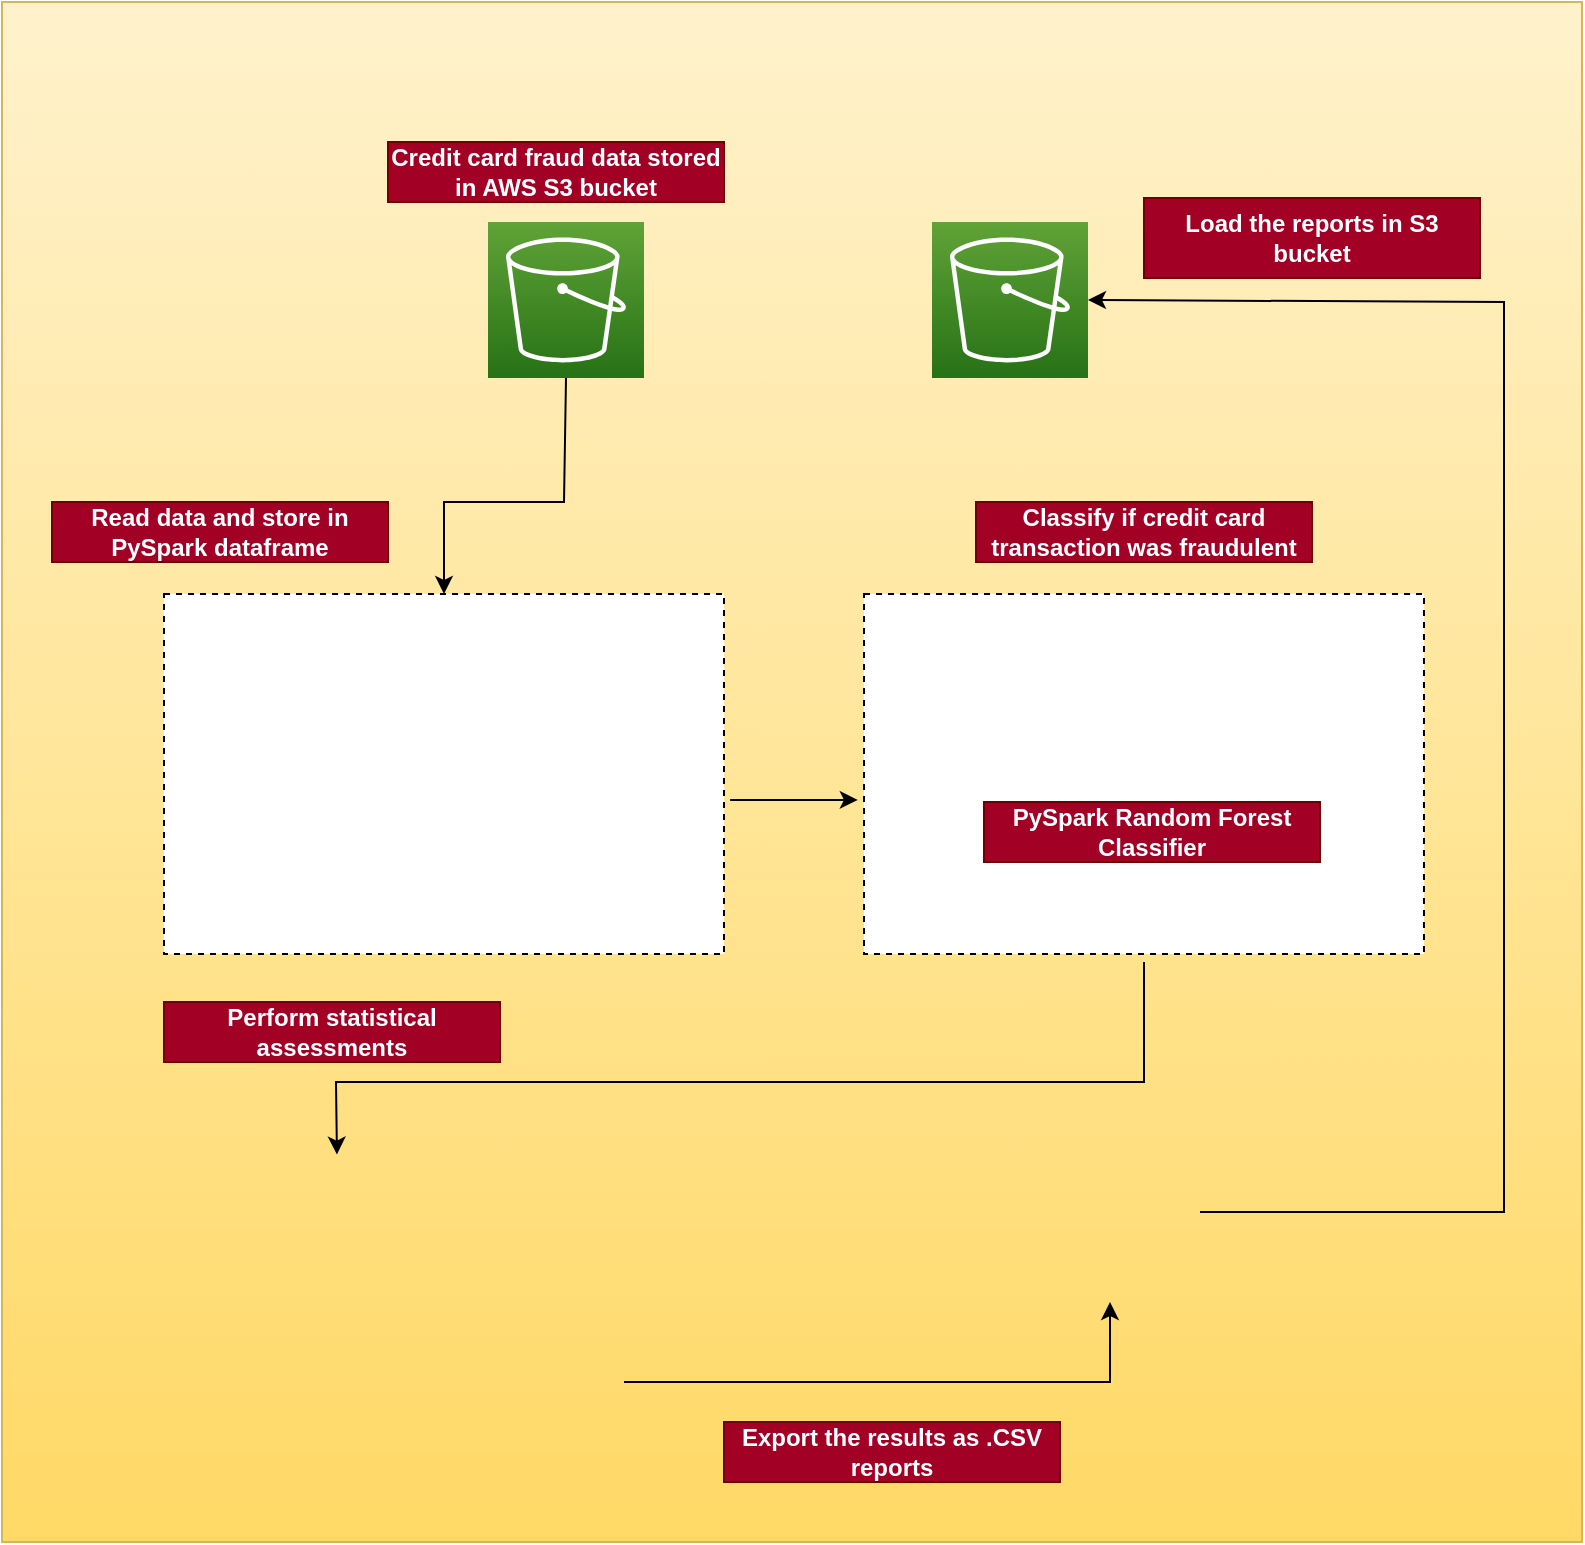 <mxfile version="21.1.4" type="device">
  <diagram name="Página-1" id="xERGUGtqPbNV7SDfMrlj">
    <mxGraphModel dx="1029" dy="680" grid="1" gridSize="10" guides="1" tooltips="1" connect="1" arrows="1" fold="1" page="1" pageScale="1" pageWidth="827" pageHeight="800" math="0" shadow="0">
      <root>
        <mxCell id="0" />
        <mxCell id="1" parent="0" />
        <mxCell id="615-ZcFA2t-CcVMaTsA4-28" value="" style="rounded=0;whiteSpace=wrap;html=1;fillColor=#fff2cc;strokeColor=#d6b656;gradientColor=#ffd966;" vertex="1" parent="1">
          <mxGeometry x="19" y="10" width="790" height="770" as="geometry" />
        </mxCell>
        <mxCell id="615-ZcFA2t-CcVMaTsA4-17" value="" style="shape=image;imageAspect=0;aspect=fixed;verticalLabelPosition=bottom;verticalAlign=top;image=https://www.tutorialexample.com/wp-content/uploads/2022/01/how-to-compute-accuracy-precision-recall-and-f1-score-in-machine-learning.png;" vertex="1" parent="1">
          <mxGeometry x="60" y="590" width="272" height="186.75" as="geometry" />
        </mxCell>
        <mxCell id="615-ZcFA2t-CcVMaTsA4-4" value="" style="rounded=0;whiteSpace=wrap;html=1;dashed=1;" vertex="1" parent="1">
          <mxGeometry x="100" y="306" width="280" height="180" as="geometry" />
        </mxCell>
        <mxCell id="615-ZcFA2t-CcVMaTsA4-1" value="" style="sketch=0;points=[[0,0,0],[0.25,0,0],[0.5,0,0],[0.75,0,0],[1,0,0],[0,1,0],[0.25,1,0],[0.5,1,0],[0.75,1,0],[1,1,0],[0,0.25,0],[0,0.5,0],[0,0.75,0],[1,0.25,0],[1,0.5,0],[1,0.75,0]];outlineConnect=0;fontColor=#232F3E;gradientColor=#60A337;gradientDirection=north;fillColor=#277116;strokeColor=#ffffff;dashed=0;verticalLabelPosition=bottom;verticalAlign=top;align=center;html=1;fontSize=12;fontStyle=0;aspect=fixed;shape=mxgraph.aws4.resourceIcon;resIcon=mxgraph.aws4.s3;" vertex="1" parent="1">
          <mxGeometry x="262" y="120" width="78" height="78" as="geometry" />
        </mxCell>
        <mxCell id="615-ZcFA2t-CcVMaTsA4-2" value="" style="shape=image;imageAspect=0;aspect=fixed;verticalLabelPosition=bottom;verticalAlign=top;image=https://colab.research.google.com/img/colab_favicon_256px.png;" vertex="1" parent="1">
          <mxGeometry x="190" y="326" width="74" height="74" as="geometry" />
        </mxCell>
        <mxCell id="615-ZcFA2t-CcVMaTsA4-3" value="" style="shape=image;imageAspect=0;aspect=fixed;verticalLabelPosition=bottom;verticalAlign=top;image=https://cdn-images-1.medium.com/v2/resize:fit:1200/1*nPcdyVwgcuEZiEZiRqApug.jpeg;" vertex="1" parent="1">
          <mxGeometry x="152" y="386" width="170" height="95.79" as="geometry" />
        </mxCell>
        <mxCell id="615-ZcFA2t-CcVMaTsA4-5" value="" style="sketch=0;points=[[0,0,0],[0.25,0,0],[0.5,0,0],[0.75,0,0],[1,0,0],[0,1,0],[0.25,1,0],[0.5,1,0],[0.75,1,0],[1,1,0],[0,0.25,0],[0,0.5,0],[0,0.75,0],[1,0.25,0],[1,0.5,0],[1,0.75,0]];outlineConnect=0;fontColor=#232F3E;gradientColor=#60A337;gradientDirection=north;fillColor=#277116;strokeColor=#ffffff;dashed=0;verticalLabelPosition=bottom;verticalAlign=top;align=center;html=1;fontSize=12;fontStyle=0;aspect=fixed;shape=mxgraph.aws4.resourceIcon;resIcon=mxgraph.aws4.s3;" vertex="1" parent="1">
          <mxGeometry x="484" y="120" width="78" height="78" as="geometry" />
        </mxCell>
        <mxCell id="615-ZcFA2t-CcVMaTsA4-6" value="" style="rounded=0;whiteSpace=wrap;html=1;dashed=1;" vertex="1" parent="1">
          <mxGeometry x="450" y="306" width="280" height="180" as="geometry" />
        </mxCell>
        <mxCell id="615-ZcFA2t-CcVMaTsA4-7" value="" style="shape=image;imageAspect=0;aspect=fixed;verticalLabelPosition=bottom;verticalAlign=top;image=https://th.bing.com/th/id/OIP.5BUBfOIlXlQlmJmivHaPlgAAAA?pid=ImgDet&amp;rs=1;" vertex="1" parent="1">
          <mxGeometry x="562" y="339.21" width="56" height="56" as="geometry" />
        </mxCell>
        <mxCell id="615-ZcFA2t-CcVMaTsA4-9" value="" style="shape=image;imageAspect=0;aspect=fixed;verticalLabelPosition=bottom;verticalAlign=top;image=https://th.bing.com/th/id/R.6799c73f97c8e396fb588bc697d454bd?rik=01tOBUoQHhjN0g&amp;pid=ImgRaw&amp;r=0;" vertex="1" parent="1">
          <mxGeometry x="528" y="570" width="90" height="90" as="geometry" />
        </mxCell>
        <mxCell id="615-ZcFA2t-CcVMaTsA4-10" value="" style="endArrow=classic;html=1;rounded=0;exitX=0.5;exitY=1;exitDx=0;exitDy=0;exitPerimeter=0;entryX=0.5;entryY=0;entryDx=0;entryDy=0;" edge="1" parent="1" source="615-ZcFA2t-CcVMaTsA4-1" target="615-ZcFA2t-CcVMaTsA4-4">
          <mxGeometry width="50" height="50" relative="1" as="geometry">
            <mxPoint x="170" y="250" as="sourcePoint" />
            <mxPoint x="220" y="200" as="targetPoint" />
            <Array as="points">
              <mxPoint x="300" y="260" />
              <mxPoint x="240" y="260" />
            </Array>
          </mxGeometry>
        </mxCell>
        <mxCell id="615-ZcFA2t-CcVMaTsA4-11" value="" style="endArrow=classic;html=1;rounded=0;exitX=1.011;exitY=0.633;exitDx=0;exitDy=0;exitPerimeter=0;entryX=-0.011;entryY=0.633;entryDx=0;entryDy=0;entryPerimeter=0;" edge="1" parent="1">
          <mxGeometry width="50" height="50" relative="1" as="geometry">
            <mxPoint x="383.08" y="408.94" as="sourcePoint" />
            <mxPoint x="446.92" y="408.94" as="targetPoint" />
          </mxGeometry>
        </mxCell>
        <mxCell id="615-ZcFA2t-CcVMaTsA4-13" value="" style="shape=image;imageAspect=0;aspect=fixed;verticalLabelPosition=bottom;verticalAlign=top;image=https://th.bing.com/th/id/OIP.LMrNFkMkJ0o2ejdxP8r1CQHaHa?pid=ImgDet&amp;rs=1;" vertex="1" parent="1">
          <mxGeometry x="248" y="641.37" width="84" height="84" as="geometry" />
        </mxCell>
        <mxCell id="615-ZcFA2t-CcVMaTsA4-12" value="" style="endArrow=classic;html=1;rounded=0;exitX=1;exitY=0.5;exitDx=0;exitDy=0;entryX=1;entryY=0.5;entryDx=0;entryDy=0;entryPerimeter=0;" edge="1" parent="1" source="615-ZcFA2t-CcVMaTsA4-9" target="615-ZcFA2t-CcVMaTsA4-5">
          <mxGeometry width="50" height="50" relative="1" as="geometry">
            <mxPoint x="690" y="580" as="sourcePoint" />
            <mxPoint x="740" y="530" as="targetPoint" />
            <Array as="points">
              <mxPoint x="770" y="615" />
              <mxPoint x="770" y="160" />
            </Array>
          </mxGeometry>
        </mxCell>
        <mxCell id="615-ZcFA2t-CcVMaTsA4-18" value="" style="endArrow=classic;html=1;rounded=0;entryX=0.465;entryY=-0.02;entryDx=0;entryDy=0;entryPerimeter=0;" edge="1" parent="1" target="615-ZcFA2t-CcVMaTsA4-17">
          <mxGeometry width="50" height="50" relative="1" as="geometry">
            <mxPoint x="590" y="490" as="sourcePoint" />
            <mxPoint x="520" y="530" as="targetPoint" />
            <Array as="points">
              <mxPoint x="590" y="550" />
              <mxPoint x="320" y="550" />
              <mxPoint x="186" y="550" />
            </Array>
          </mxGeometry>
        </mxCell>
        <mxCell id="615-ZcFA2t-CcVMaTsA4-19" value="" style="endArrow=classic;html=1;rounded=0;entryX=0.5;entryY=1;entryDx=0;entryDy=0;" edge="1" parent="1" target="615-ZcFA2t-CcVMaTsA4-9">
          <mxGeometry width="50" height="50" relative="1" as="geometry">
            <mxPoint x="330" y="700" as="sourcePoint" />
            <mxPoint x="480" y="690" as="targetPoint" />
            <Array as="points">
              <mxPoint x="573" y="700" />
            </Array>
          </mxGeometry>
        </mxCell>
        <mxCell id="615-ZcFA2t-CcVMaTsA4-20" value="&lt;b style=&quot;&quot;&gt;Credit card fraud data stored in AWS S3 bucket&lt;/b&gt;" style="text;html=1;strokeColor=#6F0000;fillColor=#a20025;align=center;verticalAlign=middle;whiteSpace=wrap;rounded=0;fontColor=#ffffff;" vertex="1" parent="1">
          <mxGeometry x="212" y="80" width="168" height="30" as="geometry" />
        </mxCell>
        <mxCell id="615-ZcFA2t-CcVMaTsA4-21" value="&lt;b style=&quot;&quot;&gt;PySpark Random Forest Classifier&lt;/b&gt;" style="text;html=1;strokeColor=#6F0000;fillColor=#a20025;align=center;verticalAlign=middle;whiteSpace=wrap;rounded=0;fontColor=#ffffff;" vertex="1" parent="1">
          <mxGeometry x="510" y="410" width="168" height="30" as="geometry" />
        </mxCell>
        <mxCell id="615-ZcFA2t-CcVMaTsA4-23" value="&lt;b style=&quot;&quot;&gt;Classify if credit card transaction was fraudulent&lt;/b&gt;" style="text;html=1;strokeColor=#6F0000;fillColor=#a20025;align=center;verticalAlign=middle;whiteSpace=wrap;rounded=0;fontColor=#ffffff;" vertex="1" parent="1">
          <mxGeometry x="506" y="260" width="168" height="30" as="geometry" />
        </mxCell>
        <mxCell id="615-ZcFA2t-CcVMaTsA4-24" value="&lt;b&gt;Read data and store in PySpark dataframe&lt;/b&gt;" style="text;html=1;strokeColor=#6F0000;fillColor=#a20025;align=center;verticalAlign=middle;whiteSpace=wrap;rounded=0;fontColor=#ffffff;" vertex="1" parent="1">
          <mxGeometry x="44" y="260" width="168" height="30" as="geometry" />
        </mxCell>
        <mxCell id="615-ZcFA2t-CcVMaTsA4-25" value="&lt;b style=&quot;&quot;&gt;Perform statistical assessments&lt;/b&gt;" style="text;html=1;strokeColor=#6F0000;fillColor=#a20025;align=center;verticalAlign=middle;whiteSpace=wrap;rounded=0;fontColor=#ffffff;" vertex="1" parent="1">
          <mxGeometry x="100" y="510" width="168" height="30" as="geometry" />
        </mxCell>
        <mxCell id="615-ZcFA2t-CcVMaTsA4-26" value="&lt;b style=&quot;&quot;&gt;Export the results as .CSV reports&lt;/b&gt;" style="text;html=1;strokeColor=#6F0000;fillColor=#a20025;align=center;verticalAlign=middle;whiteSpace=wrap;rounded=0;fontColor=#ffffff;" vertex="1" parent="1">
          <mxGeometry x="380" y="720" width="168" height="30" as="geometry" />
        </mxCell>
        <mxCell id="615-ZcFA2t-CcVMaTsA4-27" value="&lt;b style=&quot;&quot;&gt;Load the reports in S3 bucket&lt;/b&gt;" style="text;html=1;strokeColor=#6F0000;fillColor=#a20025;align=center;verticalAlign=middle;whiteSpace=wrap;rounded=0;fontColor=#ffffff;" vertex="1" parent="1">
          <mxGeometry x="590" y="108" width="168" height="40" as="geometry" />
        </mxCell>
      </root>
    </mxGraphModel>
  </diagram>
</mxfile>
